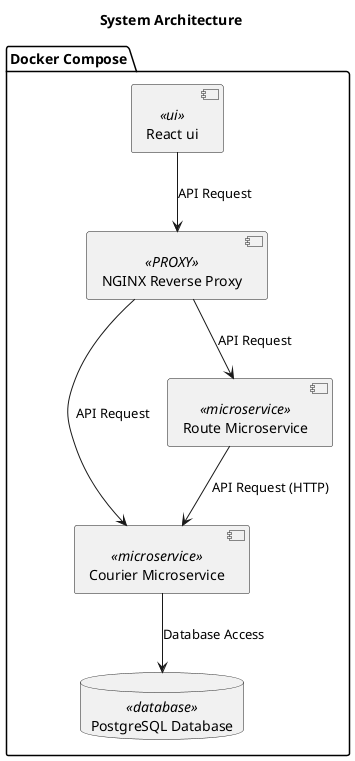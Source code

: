 @startuml
!define COMPONENT component
!define DATABASE database
!define UI ui
!define MICROSERVICE microservice

!define LEFT_TO_RIGHT layout

title System Architecture

package "Docker Compose" {
  component "NGINX Reverse Proxy" as proxy <<PROXY>>
  component "Courier Microservice" as courier_microservice <<MICROSERVICE>>
  component "Route Microservice" as route_microservice <<MICROSERVICE>>
  component "React UI" as react_ui <<UI>>

  database "PostgreSQL Database" as database <<DATABASE>>

  courier_microservice --> database : Database Access

  route_microservice --> courier_microservice : API Request (HTTP)

  react_ui --> proxy : API Request
  proxy --> courier_microservice : API Request
  proxy --> route_microservice : API Request
}

@enduml

